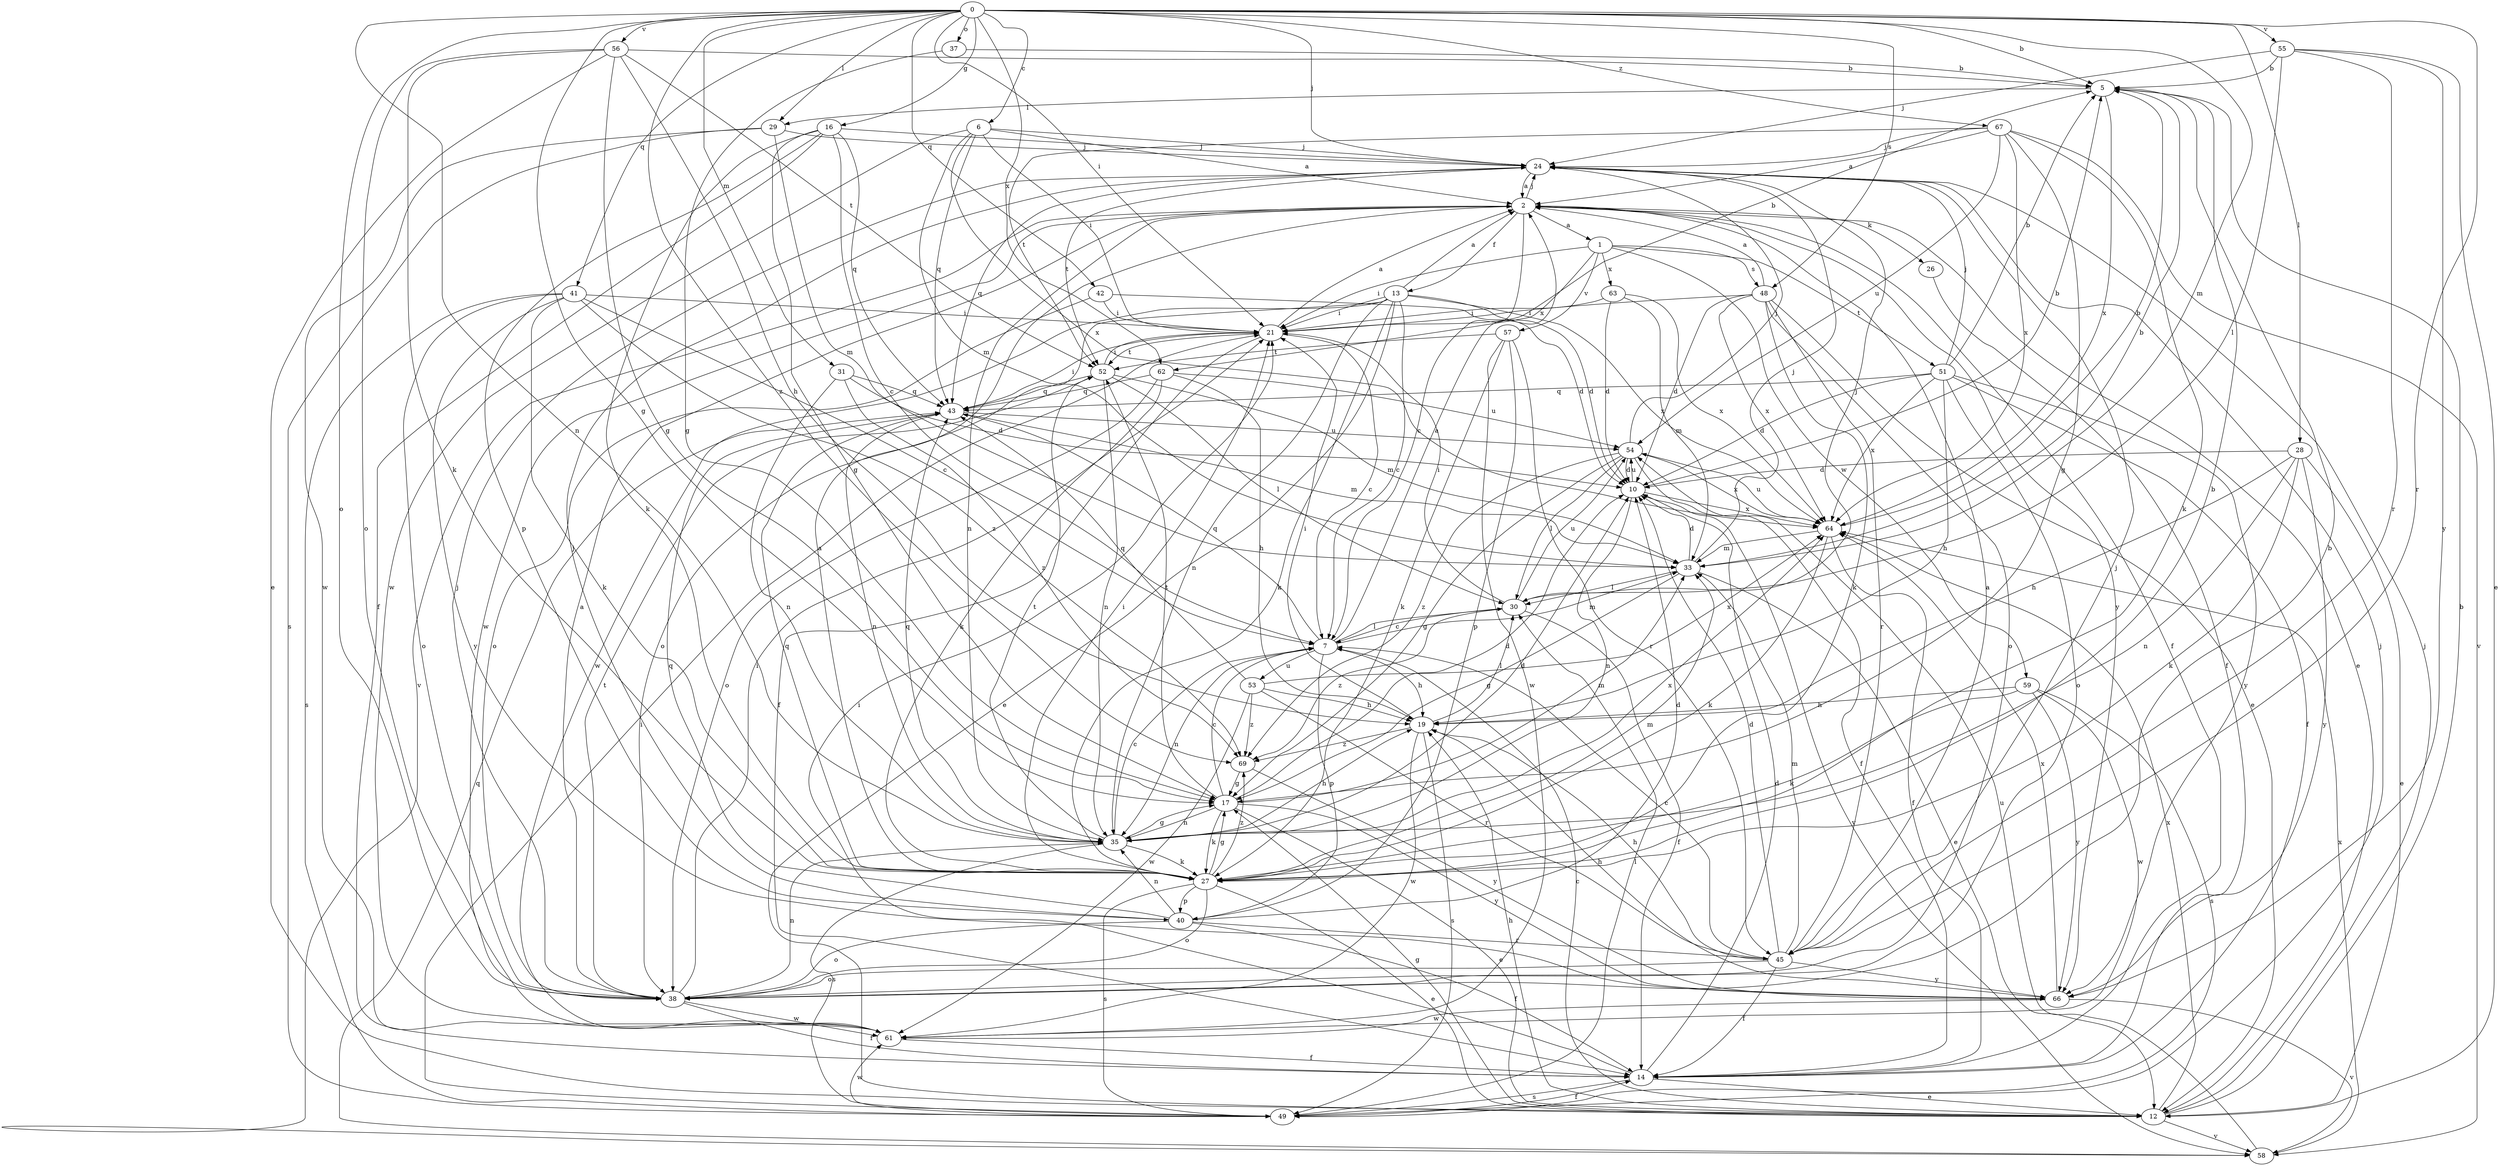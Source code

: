 strict digraph  {
0;
1;
2;
5;
6;
7;
10;
12;
13;
14;
16;
17;
19;
21;
24;
26;
27;
28;
29;
30;
31;
33;
35;
37;
38;
40;
41;
42;
43;
45;
48;
49;
51;
52;
53;
54;
55;
56;
57;
58;
59;
61;
62;
63;
64;
66;
67;
69;
0 -> 5  [label=b];
0 -> 6  [label=c];
0 -> 16  [label=g];
0 -> 17  [label=g];
0 -> 21  [label=i];
0 -> 24  [label=j];
0 -> 28  [label=l];
0 -> 29  [label=l];
0 -> 31  [label=m];
0 -> 33  [label=m];
0 -> 35  [label=n];
0 -> 37  [label=o];
0 -> 38  [label=o];
0 -> 41  [label=q];
0 -> 42  [label=q];
0 -> 45  [label=r];
0 -> 48  [label=s];
0 -> 55  [label=v];
0 -> 56  [label=v];
0 -> 62  [label=x];
0 -> 67  [label=z];
0 -> 69  [label=z];
1 -> 21  [label=i];
1 -> 48  [label=s];
1 -> 51  [label=t];
1 -> 57  [label=v];
1 -> 59  [label=w];
1 -> 62  [label=x];
1 -> 63  [label=x];
2 -> 1  [label=a];
2 -> 7  [label=c];
2 -> 12  [label=e];
2 -> 13  [label=f];
2 -> 14  [label=f];
2 -> 24  [label=j];
2 -> 26  [label=k];
2 -> 35  [label=n];
2 -> 58  [label=v];
2 -> 61  [label=w];
2 -> 66  [label=y];
5 -> 29  [label=l];
5 -> 64  [label=x];
6 -> 2  [label=a];
6 -> 21  [label=i];
6 -> 24  [label=j];
6 -> 33  [label=m];
6 -> 43  [label=q];
6 -> 61  [label=w];
6 -> 64  [label=x];
7 -> 2  [label=a];
7 -> 19  [label=h];
7 -> 30  [label=l];
7 -> 33  [label=m];
7 -> 35  [label=n];
7 -> 40  [label=p];
7 -> 43  [label=q];
7 -> 53  [label=u];
10 -> 5  [label=b];
10 -> 35  [label=n];
10 -> 54  [label=u];
10 -> 58  [label=v];
10 -> 64  [label=x];
12 -> 5  [label=b];
12 -> 7  [label=c];
12 -> 17  [label=g];
12 -> 19  [label=h];
12 -> 24  [label=j];
12 -> 58  [label=v];
12 -> 64  [label=x];
13 -> 2  [label=a];
13 -> 7  [label=c];
13 -> 10  [label=d];
13 -> 12  [label=e];
13 -> 21  [label=i];
13 -> 27  [label=k];
13 -> 35  [label=n];
13 -> 38  [label=o];
13 -> 61  [label=w];
13 -> 64  [label=x];
14 -> 10  [label=d];
14 -> 12  [label=e];
14 -> 21  [label=i];
14 -> 49  [label=s];
16 -> 7  [label=c];
16 -> 14  [label=f];
16 -> 17  [label=g];
16 -> 24  [label=j];
16 -> 27  [label=k];
16 -> 40  [label=p];
16 -> 43  [label=q];
17 -> 7  [label=c];
17 -> 10  [label=d];
17 -> 12  [label=e];
17 -> 27  [label=k];
17 -> 33  [label=m];
17 -> 35  [label=n];
17 -> 52  [label=t];
17 -> 66  [label=y];
19 -> 21  [label=i];
19 -> 30  [label=l];
19 -> 49  [label=s];
19 -> 61  [label=w];
19 -> 69  [label=z];
21 -> 2  [label=a];
21 -> 5  [label=b];
21 -> 7  [label=c];
21 -> 14  [label=f];
21 -> 52  [label=t];
24 -> 2  [label=a];
24 -> 43  [label=q];
24 -> 52  [label=t];
26 -> 14  [label=f];
27 -> 2  [label=a];
27 -> 5  [label=b];
27 -> 12  [label=e];
27 -> 17  [label=g];
27 -> 21  [label=i];
27 -> 33  [label=m];
27 -> 38  [label=o];
27 -> 40  [label=p];
27 -> 43  [label=q];
27 -> 49  [label=s];
27 -> 69  [label=z];
28 -> 10  [label=d];
28 -> 12  [label=e];
28 -> 19  [label=h];
28 -> 27  [label=k];
28 -> 35  [label=n];
28 -> 66  [label=y];
29 -> 24  [label=j];
29 -> 33  [label=m];
29 -> 49  [label=s];
29 -> 61  [label=w];
30 -> 7  [label=c];
30 -> 14  [label=f];
30 -> 21  [label=i];
30 -> 24  [label=j];
30 -> 54  [label=u];
30 -> 69  [label=z];
31 -> 10  [label=d];
31 -> 35  [label=n];
31 -> 43  [label=q];
31 -> 69  [label=z];
33 -> 5  [label=b];
33 -> 10  [label=d];
33 -> 12  [label=e];
33 -> 17  [label=g];
33 -> 24  [label=j];
33 -> 30  [label=l];
35 -> 7  [label=c];
35 -> 10  [label=d];
35 -> 17  [label=g];
35 -> 19  [label=h];
35 -> 27  [label=k];
35 -> 43  [label=q];
35 -> 49  [label=s];
35 -> 52  [label=t];
35 -> 64  [label=x];
37 -> 5  [label=b];
37 -> 17  [label=g];
38 -> 2  [label=a];
38 -> 5  [label=b];
38 -> 14  [label=f];
38 -> 21  [label=i];
38 -> 24  [label=j];
38 -> 35  [label=n];
38 -> 52  [label=t];
38 -> 61  [label=w];
40 -> 10  [label=d];
40 -> 14  [label=f];
40 -> 24  [label=j];
40 -> 35  [label=n];
40 -> 38  [label=o];
40 -> 43  [label=q];
40 -> 45  [label=r];
41 -> 7  [label=c];
41 -> 21  [label=i];
41 -> 27  [label=k];
41 -> 38  [label=o];
41 -> 49  [label=s];
41 -> 66  [label=y];
41 -> 69  [label=z];
42 -> 10  [label=d];
42 -> 21  [label=i];
42 -> 38  [label=o];
43 -> 21  [label=i];
43 -> 33  [label=m];
43 -> 35  [label=n];
43 -> 54  [label=u];
45 -> 2  [label=a];
45 -> 7  [label=c];
45 -> 10  [label=d];
45 -> 14  [label=f];
45 -> 19  [label=h];
45 -> 24  [label=j];
45 -> 33  [label=m];
45 -> 38  [label=o];
45 -> 66  [label=y];
48 -> 2  [label=a];
48 -> 10  [label=d];
48 -> 12  [label=e];
48 -> 21  [label=i];
48 -> 27  [label=k];
48 -> 38  [label=o];
48 -> 45  [label=r];
48 -> 64  [label=x];
49 -> 14  [label=f];
49 -> 21  [label=i];
49 -> 24  [label=j];
49 -> 30  [label=l];
49 -> 61  [label=w];
51 -> 5  [label=b];
51 -> 10  [label=d];
51 -> 14  [label=f];
51 -> 19  [label=h];
51 -> 24  [label=j];
51 -> 38  [label=o];
51 -> 43  [label=q];
51 -> 64  [label=x];
51 -> 66  [label=y];
52 -> 21  [label=i];
52 -> 30  [label=l];
52 -> 33  [label=m];
52 -> 35  [label=n];
52 -> 43  [label=q];
53 -> 19  [label=h];
53 -> 43  [label=q];
53 -> 45  [label=r];
53 -> 61  [label=w];
53 -> 64  [label=x];
53 -> 69  [label=z];
54 -> 10  [label=d];
54 -> 14  [label=f];
54 -> 17  [label=g];
54 -> 24  [label=j];
54 -> 30  [label=l];
54 -> 64  [label=x];
54 -> 69  [label=z];
55 -> 5  [label=b];
55 -> 12  [label=e];
55 -> 24  [label=j];
55 -> 30  [label=l];
55 -> 45  [label=r];
55 -> 66  [label=y];
56 -> 5  [label=b];
56 -> 12  [label=e];
56 -> 17  [label=g];
56 -> 19  [label=h];
56 -> 27  [label=k];
56 -> 38  [label=o];
56 -> 52  [label=t];
57 -> 27  [label=k];
57 -> 40  [label=p];
57 -> 45  [label=r];
57 -> 52  [label=t];
57 -> 61  [label=w];
58 -> 43  [label=q];
58 -> 54  [label=u];
58 -> 64  [label=x];
59 -> 19  [label=h];
59 -> 27  [label=k];
59 -> 49  [label=s];
59 -> 61  [label=w];
59 -> 66  [label=y];
61 -> 14  [label=f];
62 -> 19  [label=h];
62 -> 27  [label=k];
62 -> 38  [label=o];
62 -> 43  [label=q];
62 -> 54  [label=u];
63 -> 10  [label=d];
63 -> 21  [label=i];
63 -> 33  [label=m];
63 -> 64  [label=x];
64 -> 5  [label=b];
64 -> 14  [label=f];
64 -> 27  [label=k];
64 -> 33  [label=m];
64 -> 54  [label=u];
66 -> 19  [label=h];
66 -> 58  [label=v];
66 -> 61  [label=w];
66 -> 64  [label=x];
67 -> 2  [label=a];
67 -> 17  [label=g];
67 -> 24  [label=j];
67 -> 27  [label=k];
67 -> 52  [label=t];
67 -> 54  [label=u];
67 -> 58  [label=v];
67 -> 64  [label=x];
69 -> 17  [label=g];
69 -> 66  [label=y];
}
